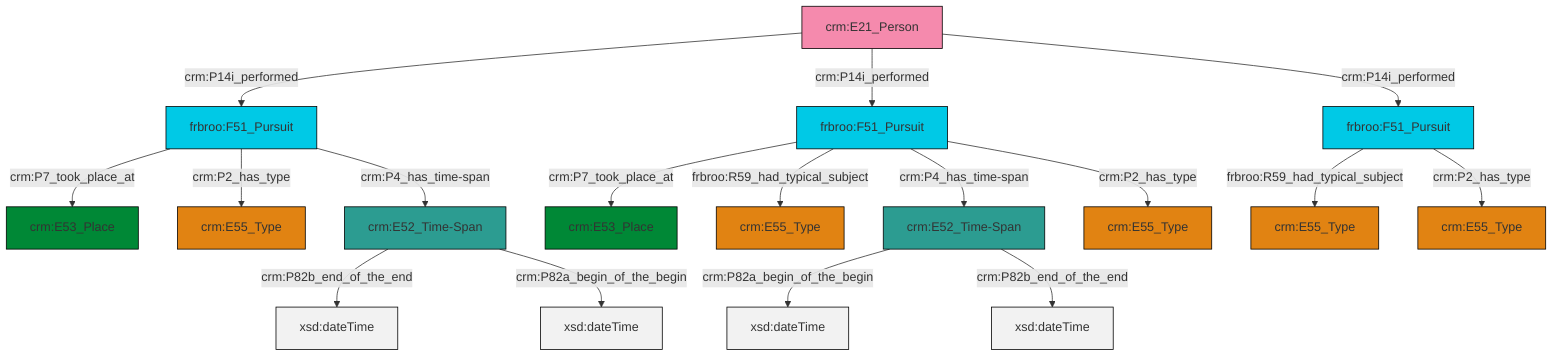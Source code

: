 graph TD
classDef Literal fill:#f2f2f2,stroke:#000000;
classDef CRM_Entity fill:#FFFFFF,stroke:#000000;
classDef Temporal_Entity fill:#00C9E6, stroke:#000000;
classDef Type fill:#E18312, stroke:#000000;
classDef Time-Span fill:#2C9C91, stroke:#000000;
classDef Appellation fill:#FFEB7F, stroke:#000000;
classDef Place fill:#008836, stroke:#000000;
classDef Persistent_Item fill:#B266B2, stroke:#000000;
classDef Conceptual_Object fill:#FFD700, stroke:#000000;
classDef Physical_Thing fill:#D2B48C, stroke:#000000;
classDef Actor fill:#f58aad, stroke:#000000;
classDef PC_Classes fill:#4ce600, stroke:#000000;
classDef Multi fill:#cccccc,stroke:#000000;

0["crm:E21_Person"]:::Actor -->|crm:P14i_performed| 1["frbroo:F51_Pursuit"]:::Temporal_Entity
2["crm:E52_Time-Span"]:::Time-Span -->|crm:P82b_end_of_the_end| 3[xsd:dateTime]:::Literal
4["frbroo:F51_Pursuit"]:::Temporal_Entity -->|frbroo:R59_had_typical_subject| 5["crm:E55_Type"]:::Type
0["crm:E21_Person"]:::Actor -->|crm:P14i_performed| 7["frbroo:F51_Pursuit"]:::Temporal_Entity
0["crm:E21_Person"]:::Actor -->|crm:P14i_performed| 4["frbroo:F51_Pursuit"]:::Temporal_Entity
8["crm:E52_Time-Span"]:::Time-Span -->|crm:P82a_begin_of_the_begin| 9[xsd:dateTime]:::Literal
1["frbroo:F51_Pursuit"]:::Temporal_Entity -->|crm:P7_took_place_at| 17["crm:E53_Place"]:::Place
1["frbroo:F51_Pursuit"]:::Temporal_Entity -->|crm:P2_has_type| 15["crm:E55_Type"]:::Type
1["frbroo:F51_Pursuit"]:::Temporal_Entity -->|crm:P4_has_time-span| 2["crm:E52_Time-Span"]:::Time-Span
4["frbroo:F51_Pursuit"]:::Temporal_Entity -->|crm:P2_has_type| 10["crm:E55_Type"]:::Type
8["crm:E52_Time-Span"]:::Time-Span -->|crm:P82b_end_of_the_end| 23[xsd:dateTime]:::Literal
2["crm:E52_Time-Span"]:::Time-Span -->|crm:P82a_begin_of_the_begin| 26[xsd:dateTime]:::Literal
7["frbroo:F51_Pursuit"]:::Temporal_Entity -->|crm:P7_took_place_at| 13["crm:E53_Place"]:::Place
7["frbroo:F51_Pursuit"]:::Temporal_Entity -->|frbroo:R59_had_typical_subject| 18["crm:E55_Type"]:::Type
7["frbroo:F51_Pursuit"]:::Temporal_Entity -->|crm:P4_has_time-span| 8["crm:E52_Time-Span"]:::Time-Span
7["frbroo:F51_Pursuit"]:::Temporal_Entity -->|crm:P2_has_type| 20["crm:E55_Type"]:::Type